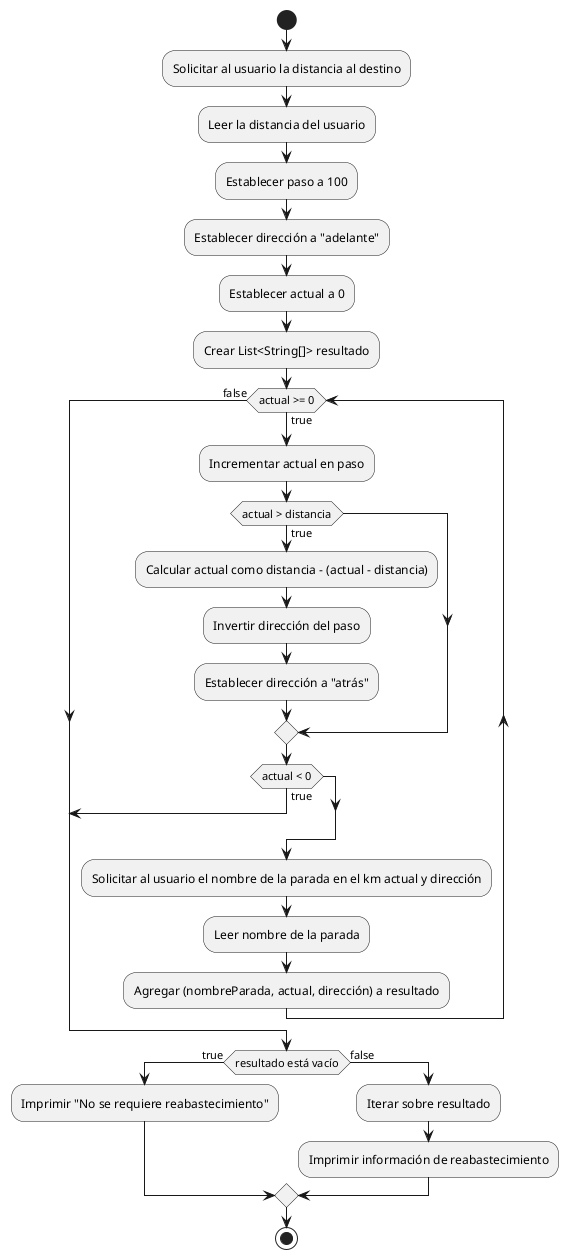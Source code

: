 @startuml
start

:Solicitar al usuario la distancia al destino;
:Leer la distancia del usuario;
:Establecer paso a 100;
:Establecer dirección a "adelante";
:Establecer actual a 0;
:Crear List<String[]> resultado;
while (actual >= 0) is (true)
    :Incrementar actual en paso;
    if (actual > distancia) then (true)
        :Calcular actual como distancia - (actual - distancia);
        :Invertir dirección del paso;
        :Establecer dirección a "atrás";
    endif
    if (actual < 0) then (true)
        break
    endif
    :Solicitar al usuario el nombre de la parada en el km actual y dirección;
    :Leer nombre de la parada;
    :Agregar (nombreParada, actual, dirección) a resultado;
endwhile (false)

if (resultado está vacío) then (true)
    :Imprimir "No se requiere reabastecimiento";
else (false)
    :Iterar sobre resultado;
    :Imprimir información de reabastecimiento;
endif

stop
@enduml
